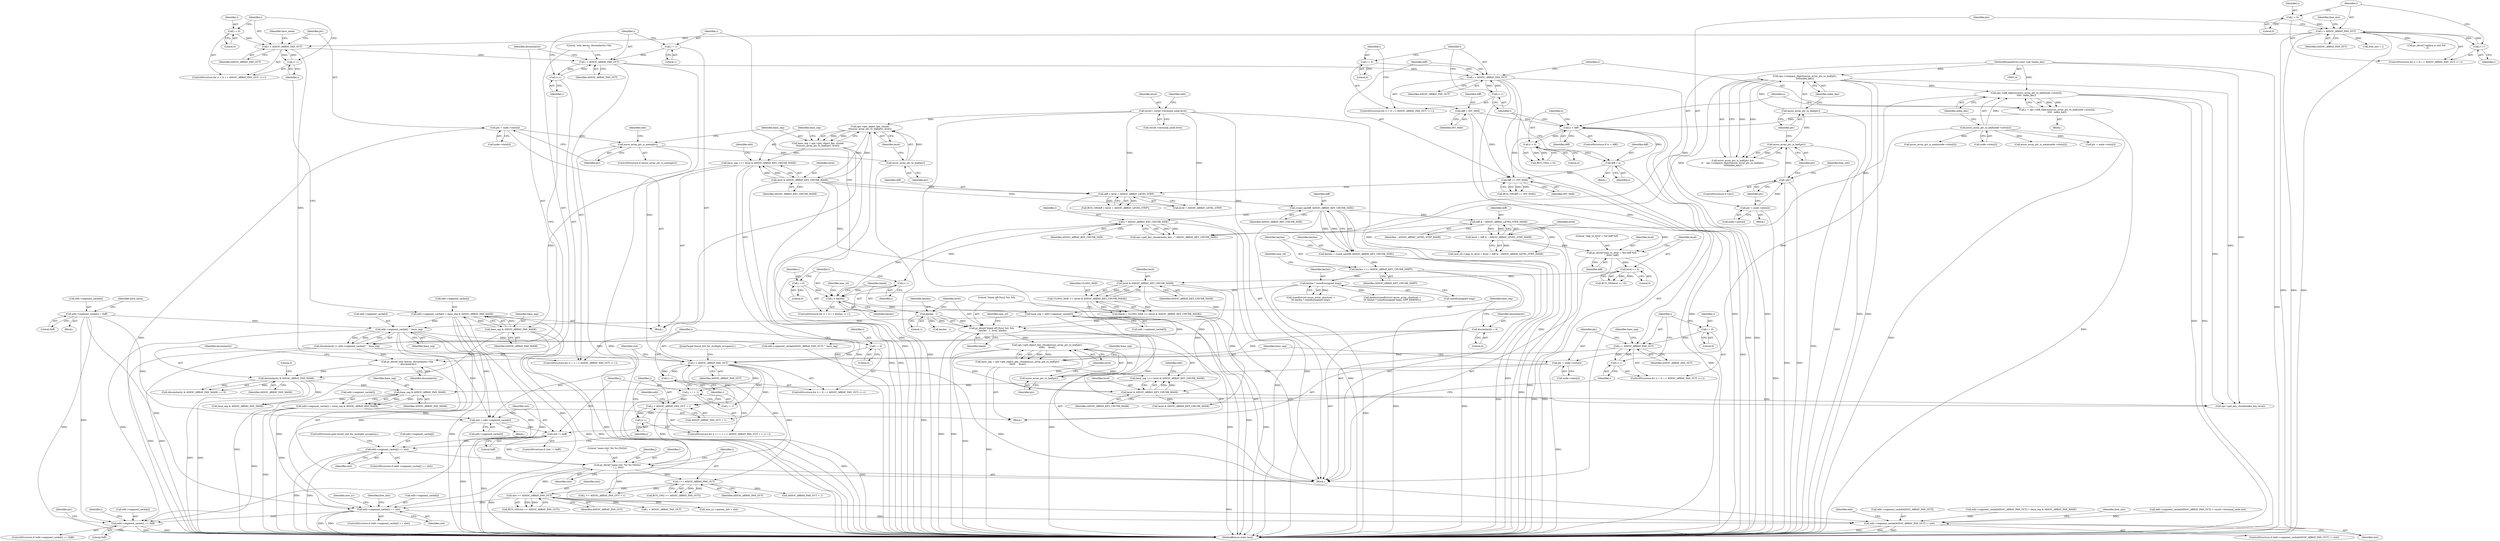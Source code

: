 digraph "0_linux_ea6789980fdaa610d7eb63602c746bf6ec70cd2b@pointer" {
"1000613" [label="(Call,edit->segment_cache[i] == slot)"];
"1000348" [label="(Call,edit->segment_cache[i] = base_seg & ASSOC_ARRAY_FAN_MASK)"];
"1000354" [label="(Call,base_seg & ASSOC_ARRAY_FAN_MASK)"];
"1000343" [label="(Call,base_seg >>= level & ASSOC_ARRAY_KEY_CHUNK_MASK)"];
"1000337" [label="(Call,base_seg = ops->get_object_key_chunk(\n\t\t\tassoc_array_ptr_to_leaf(ptr), level))"];
"1000339" [label="(Call,ops->get_object_key_chunk(\n\t\t\tassoc_array_ptr_to_leaf(ptr), level))"];
"1000340" [label="(Call,assoc_array_ptr_to_leaf(ptr))"];
"1000323" [label="(Call,assoc_array_ptr_is_meta(ptr))"];
"1000315" [label="(Call,ptr = node->slots[i])"];
"1000148" [label="(Call,level\t= result->terminal_node.level)"];
"1000345" [label="(Call,level & ASSOC_ARRAY_KEY_CHUNK_MASK)"];
"1001083" [label="(Call,edit->segment_cache[i] = base_seg & ASSOC_ARRAY_FAN_MASK)"];
"1001089" [label="(Call,base_seg & ASSOC_ARRAY_FAN_MASK)"];
"1001078" [label="(Call,base_seg >>= level & ASSOC_ARRAY_KEY_CHUNK_MASK)"];
"1001072" [label="(Call,base_seg = ops->get_object_key_chunk(assoc_array_ptr_to_leaf(ptr),\n\t\t\t\t\t\t     level))"];
"1001074" [label="(Call,ops->get_object_key_chunk(assoc_array_ptr_to_leaf(ptr),\n\t\t\t\t\t\t     level))"];
"1001075" [label="(Call,assoc_array_ptr_to_leaf(ptr))"];
"1001065" [label="(Call,ptr = node->slots[i])"];
"1000881" [label="(Call,assoc_array_ptr_to_leaf(node->slots[i]))"];
"1001039" [label="(Call,pr_devel(\"blank off [%zu] %d: %lx\n\", keylen - 1, level, blank))"];
"1001041" [label="(Call,keylen - 1)"];
"1001016" [label="(Call,i < keylen)"];
"1001019" [label="(Call,i++)"];
"1001029" [label="(Call,i * ASSOC_ARRAY_KEY_CHUNK_SIZE)"];
"1000912" [label="(Call,round_up(diff, ASSOC_ARRAY_KEY_CHUNK_SIZE))"];
"1000905" [label="(Call,diff < level + ASSOC_ARRAY_LEVEL_STEP)"];
"1000901" [label="(Call,diff == INT_MAX)"];
"1000889" [label="(Call,x < diff)"];
"1000878" [label="(Call,x = ops->diff_objects(assoc_array_ptr_to_leaf(node->slots[i]),\n\t\t\t\t\t  index_key))"];
"1000880" [label="(Call,ops->diff_objects(assoc_array_ptr_to_leaf(node->slots[i]),\n\t\t\t\t\t  index_key))"];
"1000202" [label="(Call,ops->compare_object(assoc_array_ptr_to_leaf(ptr),\n\t\t\t\t\tindex_key))"];
"1000203" [label="(Call,assoc_array_ptr_to_leaf(ptr))"];
"1000200" [label="(Call,assoc_array_ptr_is_leaf(ptr))"];
"1000191" [label="(Call,!ptr)"];
"1000183" [label="(Call,ptr = node->slots[i])"];
"1000119" [label="(MethodParameterIn,const void *index_key)"];
"1000864" [label="(Call,diff = INT_MAX)"];
"1000897" [label="(Call,diff = x)"];
"1000894" [label="(Call,x < 0)"];
"1001013" [label="(Call,i = 0)"];
"1000924" [label="(Call,keylen * sizeof(unsigned long))"];
"1000915" [label="(Call,keylen >>= ASSOC_ARRAY_KEY_CHUNK_SHIFT)"];
"1000910" [label="(Call,keylen = round_up(diff, ASSOC_ARRAY_KEY_CHUNK_SIZE))"];
"1001036" [label="(Call,level & ASSOC_ARRAY_KEY_CHUNK_MASK)"];
"1001009" [label="(Call,level <= 0)"];
"1001004" [label="(Call,pr_devel(\"skip_to_level = %d [diff %d]\n\", level, diff))"];
"1000999" [label="(Call,level = diff & ~ASSOC_ARRAY_LEVEL_STEP_MASK)"];
"1001001" [label="(Call,diff & ~ASSOC_ARRAY_LEVEL_STEP_MASK)"];
"1001032" [label="(Call,blank = ULONG_MAX << (level & ASSOC_ARRAY_KEY_CHUNK_MASK))"];
"1001034" [label="(Call,ULONG_MAX << (level & ASSOC_ARRAY_KEY_CHUNK_MASK))"];
"1001080" [label="(Call,level & ASSOC_ARRAY_KEY_CHUNK_MASK)"];
"1000396" [label="(Call,dissimilarity & ASSOC_ARRAY_FAN_MASK)"];
"1000391" [label="(Call,pr_devel(\"only leaves; dissimilarity=%lx\n\", dissimilarity))"];
"1000382" [label="(Call,dissimilarity |= edit->segment_cache[i] ^ base_seg)"];
"1000363" [label="(Call,dissimilarity = 0)"];
"1000384" [label="(Call,edit->segment_cache[i] ^ base_seg)"];
"1000326" [label="(Call,edit->segment_cache[i] = 0xff)"];
"1000366" [label="(Call,base_seg = edit->segment_cache[0])"];
"1000528" [label="(Call,slot >= ASSOC_ARRAY_FAN_OUT)"];
"1000512" [label="(Call,pr_devel(\"same slot: %x %x [%02x]\n\", i, j, slot))"];
"1000472" [label="(Call,i < ASSOC_ARRAY_FAN_OUT)"];
"1000475" [label="(Call,i++)"];
"1000469" [label="(Call,i = 0)"];
"1001059" [label="(Call,i < ASSOC_ARRAY_FAN_OUT)"];
"1001056" [label="(Call,i = 0)"];
"1001062" [label="(Call,i++)"];
"1000871" [label="(Call,i < ASSOC_ARRAY_FAN_OUT)"];
"1000874" [label="(Call,i++)"];
"1000868" [label="(Call,i = 0)"];
"1000377" [label="(Call,i < ASSOC_ARRAY_FAN_OUT)"];
"1000374" [label="(Call,i = 1)"];
"1000380" [label="(Call,i++)"];
"1000309" [label="(Call,i < ASSOC_ARRAY_FAN_OUT)"];
"1000312" [label="(Call,i++)"];
"1000306" [label="(Call,i = 0)"];
"1000177" [label="(Call,i < ASSOC_ARRAY_FAN_OUT)"];
"1000180" [label="(Call,i++)"];
"1000174" [label="(Call,i = 0)"];
"1000495" [label="(Call,j < ASSOC_ARRAY_FAN_OUT + 1)"];
"1000490" [label="(Call,j = i + 1)"];
"1000500" [label="(Call,j++)"];
"1000503" [label="(Call,edit->segment_cache[j] == slot)"];
"1000486" [label="(Call,slot != 0xff)"];
"1000478" [label="(Call,slot = edit->segment_cache[i])"];
"1000518" [label="(Call,i >= ASSOC_ARRAY_FAN_OUT)"];
"1000666" [label="(Call,edit->segment_cache[ASSOC_ARRAY_FAN_OUT] != slot)"];
"1000739" [label="(Call,edit->segment_cache[i] == 0xff)"];
"1000919" [label="(Identifier,new_s0)"];
"1000182" [label="(Block,)"];
"1000509" [label="(Identifier,slot)"];
"1000326" [label="(Call,edit->segment_cache[i] = 0xff)"];
"1000385" [label="(Call,edit->segment_cache[i])"];
"1001065" [label="(Call,ptr = node->slots[i])"];
"1001006" [label="(Identifier,level)"];
"1000486" [label="(Call,slot != 0xff)"];
"1000349" [label="(Call,edit->segment_cache[i])"];
"1000315" [label="(Call,ptr = node->slots[i])"];
"1000311" [label="(Identifier,ASSOC_ARRAY_FAN_OUT)"];
"1000314" [label="(Block,)"];
"1000866" [label="(Identifier,INT_MAX)"];
"1000522" [label="(Call,j >= ASSOC_ARRAY_FAN_OUT + 1)"];
"1001112" [label="(MethodReturn,static bool)"];
"1000530" [label="(Identifier,ASSOC_ARRAY_FAN_OUT)"];
"1000373" [label="(ControlStructure,for (i = 1; i < ASSOC_ARRAY_FAN_OUT; i++))"];
"1000381" [label="(Identifier,i)"];
"1000380" [label="(Call,i++)"];
"1000487" [label="(Identifier,slot)"];
"1001040" [label="(Literal,\"blank off [%zu] %d: %lx\n\")"];
"1001094" [label="(Call,ops->get_key_chunk(index_key, level))"];
"1000181" [label="(Identifier,i)"];
"1001072" [label="(Call,base_seg = ops->get_object_key_chunk(assoc_array_ptr_to_leaf(ptr),\n\t\t\t\t\t\t     level))"];
"1001073" [label="(Identifier,base_seg)"];
"1000468" [label="(ControlStructure,for (i = 0; i < ASSOC_ARRAY_FAN_OUT; i++))"];
"1001064" [label="(Block,)"];
"1000479" [label="(Identifier,slot)"];
"1000747" [label="(Call,ptr = node->slots[i])"];
"1000346" [label="(Identifier,level)"];
"1000920" [label="(Call,kzalloc(sizeof(struct assoc_array_shortcut) +\n\t\t\t keylen * sizeof(unsigned long), GFP_KERNEL))"];
"1000390" [label="(Identifier,base_seg)"];
"1001074" [label="(Call,ops->get_object_key_chunk(assoc_array_ptr_to_leaf(ptr),\n\t\t\t\t\t\t     level))"];
"1000511" [label="(JumpTarget,found_slot_for_multiple_occupancy:)"];
"1000178" [label="(Identifier,i)"];
"1000344" [label="(Identifier,base_seg)"];
"1000905" [label="(Call,diff < level + ASSOC_ARRAY_LEVEL_STEP)"];
"1000470" [label="(Identifier,i)"];
"1001078" [label="(Call,base_seg >>= level & ASSOC_ARRAY_KEY_CHUNK_MASK)"];
"1000904" [label="(Call,BUG_ON(diff < level + ASSOC_ARRAY_LEVEL_STEP))"];
"1000514" [label="(Identifier,i)"];
"1000867" [label="(ControlStructure,for (i = 0; i < ASSOC_ARRAY_FAN_OUT; i++))"];
"1000672" [label="(Identifier,slot)"];
"1001019" [label="(Call,i++)"];
"1000195" [label="(Identifier,free_slot)"];
"1001099" [label="(Call,level & ASSOC_ARRAY_KEY_CHUNK_MASK)"];
"1000179" [label="(Identifier,ASSOC_ARRAY_FAN_OUT)"];
"1000306" [label="(Call,i = 0)"];
"1000176" [label="(Literal,0)"];
"1001063" [label="(Identifier,i)"];
"1000313" [label="(Identifier,i)"];
"1001012" [label="(ControlStructure,for (i = 0; i < keylen; i++))"];
"1000893" [label="(Call,BUG_ON(x < 0))"];
"1001002" [label="(Identifier,diff)"];
"1001035" [label="(Identifier,ULONG_MAX)"];
"1000510" [label="(ControlStructure,goto found_slot_for_multiple_occupancy;)"];
"1001102" [label="(Call,edit->segment_cache[ASSOC_ARRAY_FAN_OUT] = base_seg & ASSOC_ARRAY_FAN_MASK)"];
"1000356" [label="(Identifier,ASSOC_ARRAY_FAN_MASK)"];
"1000873" [label="(Identifier,ASSOC_ARRAY_FAN_OUT)"];
"1000906" [label="(Identifier,diff)"];
"1000395" [label="(Call,(dissimilarity & ASSOC_ARRAY_FAN_MASK) == 0)"];
"1000887" [label="(Identifier,index_key)"];
"1000379" [label="(Identifier,ASSOC_ARRAY_FAN_OUT)"];
"1001057" [label="(Identifier,i)"];
"1000236" [label="(Identifier,free_slot)"];
"1000924" [label="(Call,keylen * sizeof(unsigned long))"];
"1001024" [label="(Identifier,new_s0)"];
"1001014" [label="(Identifier,i)"];
"1001013" [label="(Call,i = 0)"];
"1001037" [label="(Identifier,level)"];
"1000325" [label="(Block,)"];
"1000512" [label="(Call,pr_devel(\"same slot: %x %x [%02x]\n\", i, j, slot))"];
"1001091" [label="(Identifier,ASSOC_ARRAY_FAN_MASK)"];
"1000503" [label="(Call,edit->segment_cache[j] == slot)"];
"1000897" [label="(Call,diff = x)"];
"1000495" [label="(Call,j < ASSOC_ARRAY_FAN_OUT + 1)"];
"1000473" [label="(Identifier,i)"];
"1000334" [label="(Identifier,have_meta)"];
"1001081" [label="(Identifier,level)"];
"1000177" [label="(Call,i < ASSOC_ARRAY_FAN_OUT)"];
"1000367" [label="(Identifier,base_seg)"];
"1000738" [label="(ControlStructure,if (edit->segment_cache[i] == 0xff))"];
"1000911" [label="(Identifier,keylen)"];
"1000398" [label="(Identifier,ASSOC_ARRAY_FAN_MASK)"];
"1000513" [label="(Literal,\"same slot: %x %x [%02x]\n\")"];
"1001036" [label="(Call,level & ASSOC_ARRAY_KEY_CHUNK_MASK)"];
"1001020" [label="(Identifier,i)"];
"1000496" [label="(Identifier,j)"];
"1000205" [label="(Identifier,index_key)"];
"1000890" [label="(Identifier,x)"];
"1000527" [label="(Call,BUG_ON(slot >= ASSOC_ARRAY_FAN_OUT))"];
"1000323" [label="(Call,assoc_array_ptr_is_meta(ptr))"];
"1001060" [label="(Identifier,i)"];
"1000340" [label="(Call,assoc_array_ptr_to_leaf(ptr))"];
"1000520" [label="(Identifier,ASSOC_ARRAY_FAN_OUT)"];
"1000740" [label="(Call,edit->segment_cache[i])"];
"1000546" [label="(Call,assoc_array_ptr_is_meta(node->slots[i]))"];
"1000119" [label="(MethodParameterIn,const void *index_key)"];
"1001090" [label="(Identifier,base_seg)"];
"1000309" [label="(Call,i < ASSOC_ARRAY_FAN_OUT)"];
"1001011" [label="(Literal,0)"];
"1000308" [label="(Literal,0)"];
"1001008" [label="(Call,BUG_ON(level <= 0))"];
"1000492" [label="(Call,i + 1)"];
"1000876" [label="(Block,)"];
"1001049" [label="(Identifier,new_s0)"];
"1000200" [label="(Call,assoc_array_ptr_is_leaf(ptr))"];
"1000488" [label="(Literal,0xff)"];
"1000477" [label="(Block,)"];
"1000375" [label="(Identifier,i)"];
"1000341" [label="(Identifier,ptr)"];
"1000917" [label="(Identifier,ASSOC_ARRAY_KEY_CHUNK_SHIFT)"];
"1001076" [label="(Identifier,ptr)"];
"1000489" [label="(ControlStructure,for (j = i + 1; j < ASSOC_ARRAY_FAN_OUT + 1; j++))"];
"1000872" [label="(Identifier,i)"];
"1001051" [label="(Call,keylen - 1)"];
"1000925" [label="(Identifier,keylen)"];
"1001066" [label="(Identifier,ptr)"];
"1000149" [label="(Identifier,level)"];
"1000869" [label="(Identifier,i)"];
"1000619" [label="(Identifier,slot)"];
"1001079" [label="(Identifier,base_seg)"];
"1001018" [label="(Identifier,keylen)"];
"1000383" [label="(Identifier,dissimilarity)"];
"1000365" [label="(Literal,0)"];
"1000642" [label="(Identifier,free_slot)"];
"1000614" [label="(Call,edit->segment_cache[i])"];
"1000343" [label="(Call,base_seg >>= level & ASSOC_ARRAY_KEY_CHUNK_MASK)"];
"1000192" [label="(Identifier,ptr)"];
"1001089" [label="(Call,base_seg & ASSOC_ARRAY_FAN_MASK)"];
"1000910" [label="(Call,keylen = round_up(diff, ASSOC_ARRAY_KEY_CHUNK_SIZE))"];
"1000748" [label="(Identifier,ptr)"];
"1000889" [label="(Call,x < diff)"];
"1000378" [label="(Identifier,i)"];
"1000310" [label="(Identifier,i)"];
"1000624" [label="(Identifier,new_n1)"];
"1000351" [label="(Identifier,edit)"];
"1000926" [label="(Call,sizeof(unsigned long))"];
"1000914" [label="(Identifier,ASSOC_ARRAY_KEY_CHUNK_SIZE)"];
"1000677" [label="(Identifier,free_slot)"];
"1000348" [label="(Call,edit->segment_cache[i] = base_seg & ASSOC_ARRAY_FAN_MASK)"];
"1000497" [label="(Call,ASSOC_ARRAY_FAN_OUT + 1)"];
"1000894" [label="(Call,x < 0)"];
"1001108" [label="(Call,base_seg & ASSOC_ARRAY_FAN_MASK)"];
"1000901" [label="(Call,diff == INT_MAX)"];
"1000870" [label="(Literal,0)"];
"1001080" [label="(Call,level & ASSOC_ARRAY_KEY_CHUNK_MASK)"];
"1000874" [label="(Call,i++)"];
"1000175" [label="(Identifier,i)"];
"1000891" [label="(Identifier,diff)"];
"1000490" [label="(Call,j = i + 1)"];
"1001062" [label="(Call,i++)"];
"1000345" [label="(Call,level & ASSOC_ARRAY_KEY_CHUNK_MASK)"];
"1000475" [label="(Call,i++)"];
"1000491" [label="(Identifier,j)"];
"1001033" [label="(Identifier,blank)"];
"1001007" [label="(Identifier,diff)"];
"1001003" [label="(Identifier,~ASSOC_ARRAY_LEVEL_STEP_MASK)"];
"1000366" [label="(Call,base_seg = edit->segment_cache[0])"];
"1000540" [label="(Call,i < ASSOC_ARRAY_FAN_OUT)"];
"1000666" [label="(Call,edit->segment_cache[ASSOC_ARRAY_FAN_OUT] != slot)"];
"1000531" [label="(Call,new_n1->parent_slot = slot)"];
"1000517" [label="(Call,BUG_ON(i >= ASSOC_ARRAY_FAN_OUT))"];
"1000155" [label="(Call,edit->segment_cache[ASSOC_ARRAY_FAN_OUT] = result->terminal_node.slot)"];
"1000204" [label="(Identifier,ptr)"];
"1001009" [label="(Call,level <= 0)"];
"1001004" [label="(Call,pr_devel(\"skip_to_level = %d [diff %d]\n\", level, diff))"];
"1000880" [label="(Call,ops->diff_objects(assoc_array_ptr_to_leaf(node->slots[i]),\n\t\t\t\t\t  index_key))"];
"1000529" [label="(Identifier,slot)"];
"1000485" [label="(ControlStructure,if (slot != 0xff))"];
"1001067" [label="(Call,node->slots[i])"];
"1000305" [label="(ControlStructure,for (i = 0; i < ASSOC_ARRAY_FAN_OUT; i++))"];
"1000190" [label="(ControlStructure,if (!ptr))"];
"1000995" [label="(Call,new_s0->skip_to_level = level = diff & ~ASSOC_ARRAY_LEVEL_STEP_MASK)"];
"1001083" [label="(Call,edit->segment_cache[i] = base_seg & ASSOC_ARRAY_FAN_MASK)"];
"1000915" [label="(Call,keylen >>= ASSOC_ARRAY_KEY_CHUNK_SHIFT)"];
"1000337" [label="(Call,base_seg = ops->get_object_key_chunk(\n\t\t\tassoc_array_ptr_to_leaf(ptr), level))"];
"1000875" [label="(Identifier,i)"];
"1000902" [label="(Identifier,diff)"];
"1000148" [label="(Call,level\t= result->terminal_node.level)"];
"1000474" [label="(Identifier,ASSOC_ARRAY_FAN_OUT)"];
"1001045" [label="(Identifier,blank)"];
"1000354" [label="(Call,base_seg & ASSOC_ARRAY_FAN_MASK)"];
"1001075" [label="(Call,assoc_array_ptr_to_leaf(ptr))"];
"1001058" [label="(Literal,0)"];
"1000393" [label="(Identifier,dissimilarity)"];
"1000376" [label="(Literal,1)"];
"1000183" [label="(Call,ptr = node->slots[i])"];
"1000888" [label="(ControlStructure,if (x < diff))"];
"1000613" [label="(Call,edit->segment_cache[i] == slot)"];
"1001015" [label="(Literal,0)"];
"1000999" [label="(Call,level = diff & ~ASSOC_ARRAY_LEVEL_STEP_MASK)"];
"1000476" [label="(Identifier,i)"];
"1000864" [label="(Call,diff = INT_MAX)"];
"1001056" [label="(Call,i = 0)"];
"1000347" [label="(Identifier,ASSOC_ARRAY_KEY_CHUNK_MASK)"];
"1000329" [label="(Identifier,edit)"];
"1001077" [label="(Identifier,level)"];
"1000338" [label="(Identifier,base_seg)"];
"1001041" [label="(Call,keylen - 1)"];
"1000896" [label="(Literal,0)"];
"1000665" [label="(ControlStructure,if (edit->segment_cache[ASSOC_ARRAY_FAN_OUT] != slot))"];
"1000358" [label="(Identifier,have_meta)"];
"1000368" [label="(Call,edit->segment_cache[0])"];
"1000704" [label="(Identifier,edit)"];
"1000516" [label="(Identifier,slot)"];
"1000174" [label="(Call,i = 0)"];
"1001086" [label="(Identifier,edit)"];
"1000524" [label="(Call,ASSOC_ARRAY_FAN_OUT + 1)"];
"1000745" [label="(Literal,0xff)"];
"1000317" [label="(Call,node->slots[i])"];
"1000150" [label="(Call,result->terminal_node.level)"];
"1001027" [label="(Call,ops->get_key_chunk(index_key, i * ASSOC_ARRAY_KEY_CHUNK_SIZE))"];
"1000158" [label="(Identifier,edit)"];
"1000480" [label="(Call,edit->segment_cache[i])"];
"1001042" [label="(Identifier,keylen)"];
"1000403" [label="(Call,edit->segment_cache[ASSOC_ARRAY_FAN_OUT] ^ base_seg)"];
"1000865" [label="(Identifier,diff)"];
"1000121" [label="(Block,)"];
"1000384" [label="(Call,edit->segment_cache[i] ^ base_seg)"];
"1000342" [label="(Identifier,level)"];
"1000912" [label="(Call,round_up(diff, ASSOC_ARRAY_KEY_CHUNK_SIZE))"];
"1000324" [label="(Identifier,ptr)"];
"1000612" [label="(ControlStructure,if (edit->segment_cache[i] == slot))"];
"1000916" [label="(Identifier,keylen)"];
"1001038" [label="(Identifier,ASSOC_ARRAY_KEY_CHUNK_MASK)"];
"1000392" [label="(Literal,\"only leaves; dissimilarity=%lx\n\")"];
"1000364" [label="(Identifier,dissimilarity)"];
"1000327" [label="(Call,edit->segment_cache[i])"];
"1000515" [label="(Identifier,j)"];
"1000519" [label="(Identifier,i)"];
"1001061" [label="(Identifier,ASSOC_ARRAY_FAN_OUT)"];
"1000667" [label="(Call,edit->segment_cache[ASSOC_ARRAY_FAN_OUT])"];
"1001084" [label="(Call,edit->segment_cache[i])"];
"1000881" [label="(Call,assoc_array_ptr_to_leaf(node->slots[i]))"];
"1000913" [label="(Identifier,diff)"];
"1000382" [label="(Call,dissimilarity |= edit->segment_cache[i] ^ base_seg)"];
"1000355" [label="(Identifier,base_seg)"];
"1000307" [label="(Identifier,i)"];
"1000374" [label="(Call,i = 1)"];
"1000316" [label="(Identifier,ptr)"];
"1001017" [label="(Identifier,i)"];
"1000903" [label="(Identifier,INT_MAX)"];
"1001059" [label="(Call,i < ASSOC_ARRAY_FAN_OUT)"];
"1000739" [label="(Call,edit->segment_cache[i] == 0xff)"];
"1000500" [label="(Call,j++)"];
"1000191" [label="(Call,!ptr)"];
"1001034" [label="(Call,ULONG_MAX << (level & ASSOC_ARRAY_KEY_CHUNK_MASK))"];
"1000900" [label="(Call,BUG_ON(diff == INT_MAX))"];
"1000194" [label="(Call,free_slot = i)"];
"1000478" [label="(Call,slot = edit->segment_cache[i])"];
"1000332" [label="(Literal,0xff)"];
"1000868" [label="(Call,i = 0)"];
"1000180" [label="(Call,i++)"];
"1001032" [label="(Call,blank = ULONG_MAX << (level & ASSOC_ARRAY_KEY_CHUNK_MASK))"];
"1000518" [label="(Call,i >= ASSOC_ARRAY_FAN_OUT)"];
"1000502" [label="(ControlStructure,if (edit->segment_cache[j] == slot))"];
"1001093" [label="(Identifier,base_seg)"];
"1000871" [label="(Call,i < ASSOC_ARRAY_FAN_OUT)"];
"1000471" [label="(Literal,0)"];
"1000184" [label="(Identifier,ptr)"];
"1000898" [label="(Identifier,diff)"];
"1000504" [label="(Call,edit->segment_cache[j])"];
"1001029" [label="(Call,i * ASSOC_ARRAY_KEY_CHUNK_SIZE)"];
"1001005" [label="(Literal,\"skip_to_level = %d [diff %d]\n\")"];
"1001001" [label="(Call,diff & ~ASSOC_ARRAY_LEVEL_STEP_MASK)"];
"1000203" [label="(Call,assoc_array_ptr_to_leaf(ptr))"];
"1000879" [label="(Identifier,x)"];
"1000391" [label="(Call,pr_devel(\"only leaves; dissimilarity=%lx\n\", dissimilarity))"];
"1000312" [label="(Call,i++)"];
"1000501" [label="(Identifier,j)"];
"1000892" [label="(Block,)"];
"1000396" [label="(Call,dissimilarity & ASSOC_ARRAY_FAN_MASK)"];
"1000907" [label="(Call,level + ASSOC_ARRAY_LEVEL_STEP)"];
"1000472" [label="(Call,i < ASSOC_ARRAY_FAN_OUT)"];
"1000878" [label="(Call,x = ops->diff_objects(assoc_array_ptr_to_leaf(node->slots[i]),\n\t\t\t\t\t  index_key))"];
"1001039" [label="(Call,pr_devel(\"blank off [%zu] %d: %lx\n\", keylen - 1, level, blank))"];
"1000895" [label="(Identifier,x)"];
"1000207" [label="(Call,pr_devel(\"replace in slot %d\n\", i))"];
"1000506" [label="(Identifier,edit)"];
"1000377" [label="(Call,i < ASSOC_ARRAY_FAN_OUT)"];
"1001055" [label="(ControlStructure,for (i = 0; i < ASSOC_ARRAY_FAN_OUT; i++))"];
"1000322" [label="(ControlStructure,if (assoc_array_ptr_is_meta(ptr)))"];
"1000882" [label="(Call,node->slots[i])"];
"1000397" [label="(Identifier,dissimilarity)"];
"1001043" [label="(Literal,1)"];
"1000202" [label="(Call,ops->compare_object(assoc_array_ptr_to_leaf(ptr),\n\t\t\t\t\tindex_key))"];
"1001016" [label="(Call,i < keylen)"];
"1001000" [label="(Identifier,level)"];
"1000921" [label="(Call,sizeof(struct assoc_array_shortcut) +\n\t\t\t keylen * sizeof(unsigned long))"];
"1001082" [label="(Identifier,ASSOC_ARRAY_KEY_CHUNK_MASK)"];
"1000528" [label="(Call,slot >= ASSOC_ARRAY_FAN_OUT)"];
"1000201" [label="(Identifier,ptr)"];
"1000399" [label="(Literal,0)"];
"1001031" [label="(Identifier,ASSOC_ARRAY_KEY_CHUNK_SIZE)"];
"1001030" [label="(Identifier,i)"];
"1001010" [label="(Identifier,level)"];
"1000469" [label="(Call,i = 0)"];
"1000173" [label="(ControlStructure,for (i = 0; i < ASSOC_ARRAY_FAN_OUT; i++))"];
"1000736" [label="(Identifier,i)"];
"1000339" [label="(Call,ops->get_object_key_chunk(\n\t\t\tassoc_array_ptr_to_leaf(ptr), level))"];
"1001044" [label="(Identifier,level)"];
"1000185" [label="(Call,node->slots[i])"];
"1000199" [label="(Call,assoc_array_ptr_is_leaf(ptr) &&\n\t\t    ops->compare_object(assoc_array_ptr_to_leaf(ptr),\n\t\t\t\t\tindex_key))"];
"1000363" [label="(Call,dissimilarity = 0)"];
"1000899" [label="(Identifier,x)"];
"1000605" [label="(Call,assoc_array_ptr_is_meta(node->slots[i]))"];
"1000613" -> "1000612"  [label="AST: "];
"1000613" -> "1000619"  [label="CFG: "];
"1000614" -> "1000613"  [label="AST: "];
"1000619" -> "1000613"  [label="AST: "];
"1000624" -> "1000613"  [label="CFG: "];
"1000642" -> "1000613"  [label="CFG: "];
"1000613" -> "1001112"  [label="DDG: "];
"1000613" -> "1001112"  [label="DDG: "];
"1000348" -> "1000613"  [label="DDG: "];
"1001083" -> "1000613"  [label="DDG: "];
"1000326" -> "1000613"  [label="DDG: "];
"1000384" -> "1000613"  [label="DDG: "];
"1000528" -> "1000613"  [label="DDG: "];
"1000613" -> "1000666"  [label="DDG: "];
"1000613" -> "1000739"  [label="DDG: "];
"1000348" -> "1000314"  [label="AST: "];
"1000348" -> "1000354"  [label="CFG: "];
"1000349" -> "1000348"  [label="AST: "];
"1000354" -> "1000348"  [label="AST: "];
"1000313" -> "1000348"  [label="CFG: "];
"1000348" -> "1001112"  [label="DDG: "];
"1000348" -> "1001112"  [label="DDG: "];
"1000354" -> "1000348"  [label="DDG: "];
"1000354" -> "1000348"  [label="DDG: "];
"1000348" -> "1000384"  [label="DDG: "];
"1000348" -> "1000478"  [label="DDG: "];
"1000348" -> "1000739"  [label="DDG: "];
"1000354" -> "1000356"  [label="CFG: "];
"1000355" -> "1000354"  [label="AST: "];
"1000356" -> "1000354"  [label="AST: "];
"1000354" -> "1001112"  [label="DDG: "];
"1000354" -> "1001112"  [label="DDG: "];
"1000343" -> "1000354"  [label="DDG: "];
"1000354" -> "1000396"  [label="DDG: "];
"1000343" -> "1000314"  [label="AST: "];
"1000343" -> "1000345"  [label="CFG: "];
"1000344" -> "1000343"  [label="AST: "];
"1000345" -> "1000343"  [label="AST: "];
"1000351" -> "1000343"  [label="CFG: "];
"1000343" -> "1001112"  [label="DDG: "];
"1000343" -> "1001112"  [label="DDG: "];
"1000337" -> "1000343"  [label="DDG: "];
"1000345" -> "1000343"  [label="DDG: "];
"1000345" -> "1000343"  [label="DDG: "];
"1000337" -> "1000314"  [label="AST: "];
"1000337" -> "1000339"  [label="CFG: "];
"1000338" -> "1000337"  [label="AST: "];
"1000339" -> "1000337"  [label="AST: "];
"1000344" -> "1000337"  [label="CFG: "];
"1000337" -> "1001112"  [label="DDG: "];
"1000339" -> "1000337"  [label="DDG: "];
"1000339" -> "1000337"  [label="DDG: "];
"1000339" -> "1000342"  [label="CFG: "];
"1000340" -> "1000339"  [label="AST: "];
"1000342" -> "1000339"  [label="AST: "];
"1000339" -> "1001112"  [label="DDG: "];
"1000340" -> "1000339"  [label="DDG: "];
"1000148" -> "1000339"  [label="DDG: "];
"1000345" -> "1000339"  [label="DDG: "];
"1000339" -> "1000345"  [label="DDG: "];
"1000340" -> "1000341"  [label="CFG: "];
"1000341" -> "1000340"  [label="AST: "];
"1000342" -> "1000340"  [label="CFG: "];
"1000340" -> "1001112"  [label="DDG: "];
"1000323" -> "1000340"  [label="DDG: "];
"1000323" -> "1000322"  [label="AST: "];
"1000323" -> "1000324"  [label="CFG: "];
"1000324" -> "1000323"  [label="AST: "];
"1000329" -> "1000323"  [label="CFG: "];
"1000338" -> "1000323"  [label="CFG: "];
"1000323" -> "1001112"  [label="DDG: "];
"1000323" -> "1001112"  [label="DDG: "];
"1000315" -> "1000323"  [label="DDG: "];
"1000315" -> "1000314"  [label="AST: "];
"1000315" -> "1000317"  [label="CFG: "];
"1000316" -> "1000315"  [label="AST: "];
"1000317" -> "1000315"  [label="AST: "];
"1000324" -> "1000315"  [label="CFG: "];
"1000315" -> "1001112"  [label="DDG: "];
"1000148" -> "1000121"  [label="AST: "];
"1000148" -> "1000150"  [label="CFG: "];
"1000149" -> "1000148"  [label="AST: "];
"1000150" -> "1000148"  [label="AST: "];
"1000158" -> "1000148"  [label="CFG: "];
"1000148" -> "1001112"  [label="DDG: "];
"1000148" -> "1001112"  [label="DDG: "];
"1000148" -> "1000905"  [label="DDG: "];
"1000148" -> "1000907"  [label="DDG: "];
"1000345" -> "1000347"  [label="CFG: "];
"1000346" -> "1000345"  [label="AST: "];
"1000347" -> "1000345"  [label="AST: "];
"1000345" -> "1001112"  [label="DDG: "];
"1000345" -> "1001112"  [label="DDG: "];
"1000345" -> "1000905"  [label="DDG: "];
"1000345" -> "1000907"  [label="DDG: "];
"1000345" -> "1001036"  [label="DDG: "];
"1001083" -> "1001064"  [label="AST: "];
"1001083" -> "1001089"  [label="CFG: "];
"1001084" -> "1001083"  [label="AST: "];
"1001089" -> "1001083"  [label="AST: "];
"1001063" -> "1001083"  [label="CFG: "];
"1001083" -> "1001112"  [label="DDG: "];
"1001083" -> "1000478"  [label="DDG: "];
"1001083" -> "1000739"  [label="DDG: "];
"1001089" -> "1001083"  [label="DDG: "];
"1001089" -> "1001083"  [label="DDG: "];
"1001089" -> "1001091"  [label="CFG: "];
"1001090" -> "1001089"  [label="AST: "];
"1001091" -> "1001089"  [label="AST: "];
"1001078" -> "1001089"  [label="DDG: "];
"1000396" -> "1001089"  [label="DDG: "];
"1001089" -> "1001108"  [label="DDG: "];
"1001078" -> "1001064"  [label="AST: "];
"1001078" -> "1001080"  [label="CFG: "];
"1001079" -> "1001078"  [label="AST: "];
"1001080" -> "1001078"  [label="AST: "];
"1001086" -> "1001078"  [label="CFG: "];
"1001072" -> "1001078"  [label="DDG: "];
"1001080" -> "1001078"  [label="DDG: "];
"1001080" -> "1001078"  [label="DDG: "];
"1001072" -> "1001064"  [label="AST: "];
"1001072" -> "1001074"  [label="CFG: "];
"1001073" -> "1001072"  [label="AST: "];
"1001074" -> "1001072"  [label="AST: "];
"1001079" -> "1001072"  [label="CFG: "];
"1001072" -> "1001112"  [label="DDG: "];
"1001074" -> "1001072"  [label="DDG: "];
"1001074" -> "1001072"  [label="DDG: "];
"1001074" -> "1001077"  [label="CFG: "];
"1001075" -> "1001074"  [label="AST: "];
"1001077" -> "1001074"  [label="AST: "];
"1001074" -> "1001112"  [label="DDG: "];
"1001075" -> "1001074"  [label="DDG: "];
"1001039" -> "1001074"  [label="DDG: "];
"1001080" -> "1001074"  [label="DDG: "];
"1001074" -> "1001080"  [label="DDG: "];
"1001075" -> "1001076"  [label="CFG: "];
"1001076" -> "1001075"  [label="AST: "];
"1001077" -> "1001075"  [label="CFG: "];
"1001065" -> "1001075"  [label="DDG: "];
"1001065" -> "1001064"  [label="AST: "];
"1001065" -> "1001067"  [label="CFG: "];
"1001066" -> "1001065"  [label="AST: "];
"1001067" -> "1001065"  [label="AST: "];
"1001073" -> "1001065"  [label="CFG: "];
"1001065" -> "1001112"  [label="DDG: "];
"1000881" -> "1001065"  [label="DDG: "];
"1000881" -> "1000880"  [label="AST: "];
"1000881" -> "1000882"  [label="CFG: "];
"1000882" -> "1000881"  [label="AST: "];
"1000887" -> "1000881"  [label="CFG: "];
"1000881" -> "1001112"  [label="DDG: "];
"1000881" -> "1000546"  [label="DDG: "];
"1000881" -> "1000605"  [label="DDG: "];
"1000881" -> "1000747"  [label="DDG: "];
"1000881" -> "1000880"  [label="DDG: "];
"1001039" -> "1000121"  [label="AST: "];
"1001039" -> "1001045"  [label="CFG: "];
"1001040" -> "1001039"  [label="AST: "];
"1001041" -> "1001039"  [label="AST: "];
"1001044" -> "1001039"  [label="AST: "];
"1001045" -> "1001039"  [label="AST: "];
"1001049" -> "1001039"  [label="CFG: "];
"1001039" -> "1001112"  [label="DDG: "];
"1001039" -> "1001112"  [label="DDG: "];
"1001041" -> "1001039"  [label="DDG: "];
"1001041" -> "1001039"  [label="DDG: "];
"1001036" -> "1001039"  [label="DDG: "];
"1001032" -> "1001039"  [label="DDG: "];
"1001039" -> "1001094"  [label="DDG: "];
"1001041" -> "1001043"  [label="CFG: "];
"1001042" -> "1001041"  [label="AST: "];
"1001043" -> "1001041"  [label="AST: "];
"1001044" -> "1001041"  [label="CFG: "];
"1001016" -> "1001041"  [label="DDG: "];
"1001041" -> "1001051"  [label="DDG: "];
"1001016" -> "1001012"  [label="AST: "];
"1001016" -> "1001018"  [label="CFG: "];
"1001017" -> "1001016"  [label="AST: "];
"1001018" -> "1001016"  [label="AST: "];
"1001024" -> "1001016"  [label="CFG: "];
"1001033" -> "1001016"  [label="CFG: "];
"1001016" -> "1001112"  [label="DDG: "];
"1001019" -> "1001016"  [label="DDG: "];
"1001013" -> "1001016"  [label="DDG: "];
"1000924" -> "1001016"  [label="DDG: "];
"1001016" -> "1001029"  [label="DDG: "];
"1001019" -> "1001012"  [label="AST: "];
"1001019" -> "1001020"  [label="CFG: "];
"1001020" -> "1001019"  [label="AST: "];
"1001017" -> "1001019"  [label="CFG: "];
"1001029" -> "1001019"  [label="DDG: "];
"1001029" -> "1001027"  [label="AST: "];
"1001029" -> "1001031"  [label="CFG: "];
"1001030" -> "1001029"  [label="AST: "];
"1001031" -> "1001029"  [label="AST: "];
"1001027" -> "1001029"  [label="CFG: "];
"1001029" -> "1001112"  [label="DDG: "];
"1001029" -> "1001027"  [label="DDG: "];
"1001029" -> "1001027"  [label="DDG: "];
"1000912" -> "1001029"  [label="DDG: "];
"1000912" -> "1000910"  [label="AST: "];
"1000912" -> "1000914"  [label="CFG: "];
"1000913" -> "1000912"  [label="AST: "];
"1000914" -> "1000912"  [label="AST: "];
"1000910" -> "1000912"  [label="CFG: "];
"1000912" -> "1001112"  [label="DDG: "];
"1000912" -> "1001112"  [label="DDG: "];
"1000912" -> "1000910"  [label="DDG: "];
"1000912" -> "1000910"  [label="DDG: "];
"1000905" -> "1000912"  [label="DDG: "];
"1000912" -> "1001001"  [label="DDG: "];
"1000905" -> "1000904"  [label="AST: "];
"1000905" -> "1000907"  [label="CFG: "];
"1000906" -> "1000905"  [label="AST: "];
"1000907" -> "1000905"  [label="AST: "];
"1000904" -> "1000905"  [label="CFG: "];
"1000905" -> "1001112"  [label="DDG: "];
"1000905" -> "1000904"  [label="DDG: "];
"1000905" -> "1000904"  [label="DDG: "];
"1000901" -> "1000905"  [label="DDG: "];
"1000901" -> "1000900"  [label="AST: "];
"1000901" -> "1000903"  [label="CFG: "];
"1000902" -> "1000901"  [label="AST: "];
"1000903" -> "1000901"  [label="AST: "];
"1000900" -> "1000901"  [label="CFG: "];
"1000901" -> "1001112"  [label="DDG: "];
"1000901" -> "1000900"  [label="DDG: "];
"1000901" -> "1000900"  [label="DDG: "];
"1000889" -> "1000901"  [label="DDG: "];
"1000864" -> "1000901"  [label="DDG: "];
"1000897" -> "1000901"  [label="DDG: "];
"1000889" -> "1000888"  [label="AST: "];
"1000889" -> "1000891"  [label="CFG: "];
"1000890" -> "1000889"  [label="AST: "];
"1000891" -> "1000889"  [label="AST: "];
"1000895" -> "1000889"  [label="CFG: "];
"1000875" -> "1000889"  [label="CFG: "];
"1000889" -> "1001112"  [label="DDG: "];
"1000889" -> "1001112"  [label="DDG: "];
"1000878" -> "1000889"  [label="DDG: "];
"1000864" -> "1000889"  [label="DDG: "];
"1000897" -> "1000889"  [label="DDG: "];
"1000889" -> "1000894"  [label="DDG: "];
"1000878" -> "1000876"  [label="AST: "];
"1000878" -> "1000880"  [label="CFG: "];
"1000879" -> "1000878"  [label="AST: "];
"1000880" -> "1000878"  [label="AST: "];
"1000890" -> "1000878"  [label="CFG: "];
"1000878" -> "1001112"  [label="DDG: "];
"1000880" -> "1000878"  [label="DDG: "];
"1000880" -> "1000878"  [label="DDG: "];
"1000880" -> "1000887"  [label="CFG: "];
"1000887" -> "1000880"  [label="AST: "];
"1000880" -> "1001112"  [label="DDG: "];
"1000880" -> "1001112"  [label="DDG: "];
"1000202" -> "1000880"  [label="DDG: "];
"1000119" -> "1000880"  [label="DDG: "];
"1000880" -> "1001027"  [label="DDG: "];
"1000880" -> "1001094"  [label="DDG: "];
"1000202" -> "1000199"  [label="AST: "];
"1000202" -> "1000205"  [label="CFG: "];
"1000203" -> "1000202"  [label="AST: "];
"1000205" -> "1000202"  [label="AST: "];
"1000199" -> "1000202"  [label="CFG: "];
"1000202" -> "1001112"  [label="DDG: "];
"1000202" -> "1001112"  [label="DDG: "];
"1000202" -> "1000199"  [label="DDG: "];
"1000202" -> "1000199"  [label="DDG: "];
"1000203" -> "1000202"  [label="DDG: "];
"1000119" -> "1000202"  [label="DDG: "];
"1000202" -> "1001027"  [label="DDG: "];
"1000202" -> "1001094"  [label="DDG: "];
"1000203" -> "1000204"  [label="CFG: "];
"1000204" -> "1000203"  [label="AST: "];
"1000205" -> "1000203"  [label="CFG: "];
"1000203" -> "1001112"  [label="DDG: "];
"1000200" -> "1000203"  [label="DDG: "];
"1000200" -> "1000199"  [label="AST: "];
"1000200" -> "1000201"  [label="CFG: "];
"1000201" -> "1000200"  [label="AST: "];
"1000204" -> "1000200"  [label="CFG: "];
"1000199" -> "1000200"  [label="CFG: "];
"1000200" -> "1001112"  [label="DDG: "];
"1000200" -> "1000199"  [label="DDG: "];
"1000191" -> "1000200"  [label="DDG: "];
"1000191" -> "1000190"  [label="AST: "];
"1000191" -> "1000192"  [label="CFG: "];
"1000192" -> "1000191"  [label="AST: "];
"1000195" -> "1000191"  [label="CFG: "];
"1000201" -> "1000191"  [label="CFG: "];
"1000191" -> "1001112"  [label="DDG: "];
"1000191" -> "1001112"  [label="DDG: "];
"1000183" -> "1000191"  [label="DDG: "];
"1000183" -> "1000182"  [label="AST: "];
"1000183" -> "1000185"  [label="CFG: "];
"1000184" -> "1000183"  [label="AST: "];
"1000185" -> "1000183"  [label="AST: "];
"1000192" -> "1000183"  [label="CFG: "];
"1000183" -> "1001112"  [label="DDG: "];
"1000119" -> "1000116"  [label="AST: "];
"1000119" -> "1001112"  [label="DDG: "];
"1000119" -> "1001027"  [label="DDG: "];
"1000119" -> "1001094"  [label="DDG: "];
"1000864" -> "1000121"  [label="AST: "];
"1000864" -> "1000866"  [label="CFG: "];
"1000865" -> "1000864"  [label="AST: "];
"1000866" -> "1000864"  [label="AST: "];
"1000869" -> "1000864"  [label="CFG: "];
"1000897" -> "1000892"  [label="AST: "];
"1000897" -> "1000899"  [label="CFG: "];
"1000898" -> "1000897"  [label="AST: "];
"1000899" -> "1000897"  [label="AST: "];
"1000875" -> "1000897"  [label="CFG: "];
"1000897" -> "1001112"  [label="DDG: "];
"1000894" -> "1000897"  [label="DDG: "];
"1000894" -> "1000893"  [label="AST: "];
"1000894" -> "1000896"  [label="CFG: "];
"1000895" -> "1000894"  [label="AST: "];
"1000896" -> "1000894"  [label="AST: "];
"1000893" -> "1000894"  [label="CFG: "];
"1000894" -> "1000893"  [label="DDG: "];
"1000894" -> "1000893"  [label="DDG: "];
"1001013" -> "1001012"  [label="AST: "];
"1001013" -> "1001015"  [label="CFG: "];
"1001014" -> "1001013"  [label="AST: "];
"1001015" -> "1001013"  [label="AST: "];
"1001017" -> "1001013"  [label="CFG: "];
"1000924" -> "1000921"  [label="AST: "];
"1000924" -> "1000926"  [label="CFG: "];
"1000925" -> "1000924"  [label="AST: "];
"1000926" -> "1000924"  [label="AST: "];
"1000921" -> "1000924"  [label="CFG: "];
"1000924" -> "1001112"  [label="DDG: "];
"1000924" -> "1000920"  [label="DDG: "];
"1000924" -> "1000921"  [label="DDG: "];
"1000915" -> "1000924"  [label="DDG: "];
"1000915" -> "1000121"  [label="AST: "];
"1000915" -> "1000917"  [label="CFG: "];
"1000916" -> "1000915"  [label="AST: "];
"1000917" -> "1000915"  [label="AST: "];
"1000919" -> "1000915"  [label="CFG: "];
"1000915" -> "1001112"  [label="DDG: "];
"1000915" -> "1001112"  [label="DDG: "];
"1000910" -> "1000915"  [label="DDG: "];
"1000910" -> "1000121"  [label="AST: "];
"1000911" -> "1000910"  [label="AST: "];
"1000916" -> "1000910"  [label="CFG: "];
"1000910" -> "1001112"  [label="DDG: "];
"1001036" -> "1001034"  [label="AST: "];
"1001036" -> "1001038"  [label="CFG: "];
"1001037" -> "1001036"  [label="AST: "];
"1001038" -> "1001036"  [label="AST: "];
"1001034" -> "1001036"  [label="CFG: "];
"1001036" -> "1001034"  [label="DDG: "];
"1001036" -> "1001034"  [label="DDG: "];
"1001009" -> "1001036"  [label="DDG: "];
"1001036" -> "1001080"  [label="DDG: "];
"1001036" -> "1001099"  [label="DDG: "];
"1001009" -> "1001008"  [label="AST: "];
"1001009" -> "1001011"  [label="CFG: "];
"1001010" -> "1001009"  [label="AST: "];
"1001011" -> "1001009"  [label="AST: "];
"1001008" -> "1001009"  [label="CFG: "];
"1001009" -> "1001008"  [label="DDG: "];
"1001009" -> "1001008"  [label="DDG: "];
"1001004" -> "1001009"  [label="DDG: "];
"1001004" -> "1000121"  [label="AST: "];
"1001004" -> "1001007"  [label="CFG: "];
"1001005" -> "1001004"  [label="AST: "];
"1001006" -> "1001004"  [label="AST: "];
"1001007" -> "1001004"  [label="AST: "];
"1001010" -> "1001004"  [label="CFG: "];
"1001004" -> "1001112"  [label="DDG: "];
"1001004" -> "1001112"  [label="DDG: "];
"1000999" -> "1001004"  [label="DDG: "];
"1001001" -> "1001004"  [label="DDG: "];
"1000999" -> "1000995"  [label="AST: "];
"1000999" -> "1001001"  [label="CFG: "];
"1001000" -> "1000999"  [label="AST: "];
"1001001" -> "1000999"  [label="AST: "];
"1000995" -> "1000999"  [label="CFG: "];
"1000999" -> "1001112"  [label="DDG: "];
"1000999" -> "1000995"  [label="DDG: "];
"1001001" -> "1000999"  [label="DDG: "];
"1001001" -> "1000999"  [label="DDG: "];
"1001001" -> "1001003"  [label="CFG: "];
"1001002" -> "1001001"  [label="AST: "];
"1001003" -> "1001001"  [label="AST: "];
"1001001" -> "1001112"  [label="DDG: "];
"1001001" -> "1000995"  [label="DDG: "];
"1001001" -> "1000995"  [label="DDG: "];
"1001032" -> "1000121"  [label="AST: "];
"1001032" -> "1001034"  [label="CFG: "];
"1001033" -> "1001032"  [label="AST: "];
"1001034" -> "1001032"  [label="AST: "];
"1001040" -> "1001032"  [label="CFG: "];
"1001032" -> "1001112"  [label="DDG: "];
"1001034" -> "1001032"  [label="DDG: "];
"1001034" -> "1001032"  [label="DDG: "];
"1001035" -> "1001034"  [label="AST: "];
"1001034" -> "1001112"  [label="DDG: "];
"1001080" -> "1001082"  [label="CFG: "];
"1001081" -> "1001080"  [label="AST: "];
"1001082" -> "1001080"  [label="AST: "];
"1001080" -> "1001094"  [label="DDG: "];
"1001080" -> "1001099"  [label="DDG: "];
"1000396" -> "1000395"  [label="AST: "];
"1000396" -> "1000398"  [label="CFG: "];
"1000397" -> "1000396"  [label="AST: "];
"1000398" -> "1000396"  [label="AST: "];
"1000399" -> "1000396"  [label="CFG: "];
"1000396" -> "1001112"  [label="DDG: "];
"1000396" -> "1001112"  [label="DDG: "];
"1000396" -> "1000395"  [label="DDG: "];
"1000396" -> "1000395"  [label="DDG: "];
"1000391" -> "1000396"  [label="DDG: "];
"1000396" -> "1001108"  [label="DDG: "];
"1000391" -> "1000121"  [label="AST: "];
"1000391" -> "1000393"  [label="CFG: "];
"1000392" -> "1000391"  [label="AST: "];
"1000393" -> "1000391"  [label="AST: "];
"1000397" -> "1000391"  [label="CFG: "];
"1000391" -> "1001112"  [label="DDG: "];
"1000382" -> "1000391"  [label="DDG: "];
"1000363" -> "1000391"  [label="DDG: "];
"1000382" -> "1000373"  [label="AST: "];
"1000382" -> "1000384"  [label="CFG: "];
"1000383" -> "1000382"  [label="AST: "];
"1000384" -> "1000382"  [label="AST: "];
"1000381" -> "1000382"  [label="CFG: "];
"1000382" -> "1001112"  [label="DDG: "];
"1000382" -> "1001112"  [label="DDG: "];
"1000363" -> "1000382"  [label="DDG: "];
"1000384" -> "1000382"  [label="DDG: "];
"1000384" -> "1000382"  [label="DDG: "];
"1000363" -> "1000121"  [label="AST: "];
"1000363" -> "1000365"  [label="CFG: "];
"1000364" -> "1000363"  [label="AST: "];
"1000365" -> "1000363"  [label="AST: "];
"1000367" -> "1000363"  [label="CFG: "];
"1000384" -> "1000390"  [label="CFG: "];
"1000385" -> "1000384"  [label="AST: "];
"1000390" -> "1000384"  [label="AST: "];
"1000384" -> "1001112"  [label="DDG: "];
"1000384" -> "1001112"  [label="DDG: "];
"1000326" -> "1000384"  [label="DDG: "];
"1000366" -> "1000384"  [label="DDG: "];
"1000384" -> "1000403"  [label="DDG: "];
"1000384" -> "1000478"  [label="DDG: "];
"1000384" -> "1000739"  [label="DDG: "];
"1000326" -> "1000325"  [label="AST: "];
"1000326" -> "1000332"  [label="CFG: "];
"1000327" -> "1000326"  [label="AST: "];
"1000332" -> "1000326"  [label="AST: "];
"1000334" -> "1000326"  [label="CFG: "];
"1000326" -> "1001112"  [label="DDG: "];
"1000326" -> "1000478"  [label="DDG: "];
"1000326" -> "1000739"  [label="DDG: "];
"1000366" -> "1000121"  [label="AST: "];
"1000366" -> "1000368"  [label="CFG: "];
"1000367" -> "1000366"  [label="AST: "];
"1000368" -> "1000366"  [label="AST: "];
"1000375" -> "1000366"  [label="CFG: "];
"1000366" -> "1001112"  [label="DDG: "];
"1000366" -> "1001112"  [label="DDG: "];
"1000366" -> "1000403"  [label="DDG: "];
"1000528" -> "1000527"  [label="AST: "];
"1000528" -> "1000530"  [label="CFG: "];
"1000529" -> "1000528"  [label="AST: "];
"1000530" -> "1000528"  [label="AST: "];
"1000527" -> "1000528"  [label="CFG: "];
"1000528" -> "1000527"  [label="DDG: "];
"1000528" -> "1000527"  [label="DDG: "];
"1000512" -> "1000528"  [label="DDG: "];
"1000518" -> "1000528"  [label="DDG: "];
"1000528" -> "1000531"  [label="DDG: "];
"1000528" -> "1000540"  [label="DDG: "];
"1000528" -> "1000666"  [label="DDG: "];
"1000512" -> "1000121"  [label="AST: "];
"1000512" -> "1000516"  [label="CFG: "];
"1000513" -> "1000512"  [label="AST: "];
"1000514" -> "1000512"  [label="AST: "];
"1000515" -> "1000512"  [label="AST: "];
"1000516" -> "1000512"  [label="AST: "];
"1000519" -> "1000512"  [label="CFG: "];
"1000512" -> "1001112"  [label="DDG: "];
"1000472" -> "1000512"  [label="DDG: "];
"1000495" -> "1000512"  [label="DDG: "];
"1000503" -> "1000512"  [label="DDG: "];
"1000486" -> "1000512"  [label="DDG: "];
"1000512" -> "1000518"  [label="DDG: "];
"1000512" -> "1000522"  [label="DDG: "];
"1000472" -> "1000468"  [label="AST: "];
"1000472" -> "1000474"  [label="CFG: "];
"1000473" -> "1000472"  [label="AST: "];
"1000474" -> "1000472"  [label="AST: "];
"1000479" -> "1000472"  [label="CFG: "];
"1000511" -> "1000472"  [label="CFG: "];
"1000475" -> "1000472"  [label="DDG: "];
"1000469" -> "1000472"  [label="DDG: "];
"1001059" -> "1000472"  [label="DDG: "];
"1000309" -> "1000472"  [label="DDG: "];
"1000377" -> "1000472"  [label="DDG: "];
"1000472" -> "1000475"  [label="DDG: "];
"1000472" -> "1000490"  [label="DDG: "];
"1000472" -> "1000492"  [label="DDG: "];
"1000472" -> "1000495"  [label="DDG: "];
"1000472" -> "1000497"  [label="DDG: "];
"1000472" -> "1000518"  [label="DDG: "];
"1000475" -> "1000468"  [label="AST: "];
"1000475" -> "1000476"  [label="CFG: "];
"1000476" -> "1000475"  [label="AST: "];
"1000473" -> "1000475"  [label="CFG: "];
"1000469" -> "1000468"  [label="AST: "];
"1000469" -> "1000471"  [label="CFG: "];
"1000470" -> "1000469"  [label="AST: "];
"1000471" -> "1000469"  [label="AST: "];
"1000473" -> "1000469"  [label="CFG: "];
"1001059" -> "1001055"  [label="AST: "];
"1001059" -> "1001061"  [label="CFG: "];
"1001060" -> "1001059"  [label="AST: "];
"1001061" -> "1001059"  [label="AST: "];
"1001066" -> "1001059"  [label="CFG: "];
"1001093" -> "1001059"  [label="CFG: "];
"1001056" -> "1001059"  [label="DDG: "];
"1001062" -> "1001059"  [label="DDG: "];
"1000871" -> "1001059"  [label="DDG: "];
"1001059" -> "1001062"  [label="DDG: "];
"1001056" -> "1001055"  [label="AST: "];
"1001056" -> "1001058"  [label="CFG: "];
"1001057" -> "1001056"  [label="AST: "];
"1001058" -> "1001056"  [label="AST: "];
"1001060" -> "1001056"  [label="CFG: "];
"1001062" -> "1001055"  [label="AST: "];
"1001062" -> "1001063"  [label="CFG: "];
"1001063" -> "1001062"  [label="AST: "];
"1001060" -> "1001062"  [label="CFG: "];
"1000871" -> "1000867"  [label="AST: "];
"1000871" -> "1000873"  [label="CFG: "];
"1000872" -> "1000871"  [label="AST: "];
"1000873" -> "1000871"  [label="AST: "];
"1000879" -> "1000871"  [label="CFG: "];
"1000902" -> "1000871"  [label="CFG: "];
"1000871" -> "1001112"  [label="DDG: "];
"1000871" -> "1001112"  [label="DDG: "];
"1000871" -> "1001112"  [label="DDG: "];
"1000874" -> "1000871"  [label="DDG: "];
"1000868" -> "1000871"  [label="DDG: "];
"1000377" -> "1000871"  [label="DDG: "];
"1000871" -> "1000874"  [label="DDG: "];
"1000874" -> "1000867"  [label="AST: "];
"1000874" -> "1000875"  [label="CFG: "];
"1000875" -> "1000874"  [label="AST: "];
"1000872" -> "1000874"  [label="CFG: "];
"1000868" -> "1000867"  [label="AST: "];
"1000868" -> "1000870"  [label="CFG: "];
"1000869" -> "1000868"  [label="AST: "];
"1000870" -> "1000868"  [label="AST: "];
"1000872" -> "1000868"  [label="CFG: "];
"1000377" -> "1000373"  [label="AST: "];
"1000377" -> "1000379"  [label="CFG: "];
"1000378" -> "1000377"  [label="AST: "];
"1000379" -> "1000377"  [label="AST: "];
"1000383" -> "1000377"  [label="CFG: "];
"1000392" -> "1000377"  [label="CFG: "];
"1000374" -> "1000377"  [label="DDG: "];
"1000380" -> "1000377"  [label="DDG: "];
"1000309" -> "1000377"  [label="DDG: "];
"1000377" -> "1000380"  [label="DDG: "];
"1000374" -> "1000373"  [label="AST: "];
"1000374" -> "1000376"  [label="CFG: "];
"1000375" -> "1000374"  [label="AST: "];
"1000376" -> "1000374"  [label="AST: "];
"1000378" -> "1000374"  [label="CFG: "];
"1000380" -> "1000373"  [label="AST: "];
"1000380" -> "1000381"  [label="CFG: "];
"1000381" -> "1000380"  [label="AST: "];
"1000378" -> "1000380"  [label="CFG: "];
"1000309" -> "1000305"  [label="AST: "];
"1000309" -> "1000311"  [label="CFG: "];
"1000310" -> "1000309"  [label="AST: "];
"1000311" -> "1000309"  [label="AST: "];
"1000316" -> "1000309"  [label="CFG: "];
"1000358" -> "1000309"  [label="CFG: "];
"1000312" -> "1000309"  [label="DDG: "];
"1000306" -> "1000309"  [label="DDG: "];
"1000177" -> "1000309"  [label="DDG: "];
"1000309" -> "1000312"  [label="DDG: "];
"1000312" -> "1000305"  [label="AST: "];
"1000312" -> "1000313"  [label="CFG: "];
"1000313" -> "1000312"  [label="AST: "];
"1000310" -> "1000312"  [label="CFG: "];
"1000306" -> "1000305"  [label="AST: "];
"1000306" -> "1000308"  [label="CFG: "];
"1000307" -> "1000306"  [label="AST: "];
"1000308" -> "1000306"  [label="AST: "];
"1000310" -> "1000306"  [label="CFG: "];
"1000177" -> "1000173"  [label="AST: "];
"1000177" -> "1000179"  [label="CFG: "];
"1000178" -> "1000177"  [label="AST: "];
"1000179" -> "1000177"  [label="AST: "];
"1000184" -> "1000177"  [label="CFG: "];
"1000236" -> "1000177"  [label="CFG: "];
"1000177" -> "1001112"  [label="DDG: "];
"1000177" -> "1001112"  [label="DDG: "];
"1000177" -> "1001112"  [label="DDG: "];
"1000180" -> "1000177"  [label="DDG: "];
"1000174" -> "1000177"  [label="DDG: "];
"1000177" -> "1000180"  [label="DDG: "];
"1000177" -> "1000194"  [label="DDG: "];
"1000177" -> "1000207"  [label="DDG: "];
"1000180" -> "1000173"  [label="AST: "];
"1000180" -> "1000181"  [label="CFG: "];
"1000181" -> "1000180"  [label="AST: "];
"1000178" -> "1000180"  [label="CFG: "];
"1000174" -> "1000173"  [label="AST: "];
"1000174" -> "1000176"  [label="CFG: "];
"1000175" -> "1000174"  [label="AST: "];
"1000176" -> "1000174"  [label="AST: "];
"1000178" -> "1000174"  [label="CFG: "];
"1000495" -> "1000489"  [label="AST: "];
"1000495" -> "1000497"  [label="CFG: "];
"1000496" -> "1000495"  [label="AST: "];
"1000497" -> "1000495"  [label="AST: "];
"1000506" -> "1000495"  [label="CFG: "];
"1000476" -> "1000495"  [label="CFG: "];
"1000495" -> "1001112"  [label="DDG: "];
"1000490" -> "1000495"  [label="DDG: "];
"1000500" -> "1000495"  [label="DDG: "];
"1000495" -> "1000500"  [label="DDG: "];
"1000490" -> "1000489"  [label="AST: "];
"1000490" -> "1000492"  [label="CFG: "];
"1000491" -> "1000490"  [label="AST: "];
"1000492" -> "1000490"  [label="AST: "];
"1000496" -> "1000490"  [label="CFG: "];
"1000490" -> "1001112"  [label="DDG: "];
"1000500" -> "1000489"  [label="AST: "];
"1000500" -> "1000501"  [label="CFG: "];
"1000501" -> "1000500"  [label="AST: "];
"1000496" -> "1000500"  [label="CFG: "];
"1000503" -> "1000502"  [label="AST: "];
"1000503" -> "1000509"  [label="CFG: "];
"1000504" -> "1000503"  [label="AST: "];
"1000509" -> "1000503"  [label="AST: "];
"1000510" -> "1000503"  [label="CFG: "];
"1000501" -> "1000503"  [label="CFG: "];
"1000503" -> "1001112"  [label="DDG: "];
"1000503" -> "1001112"  [label="DDG: "];
"1000486" -> "1000503"  [label="DDG: "];
"1000486" -> "1000485"  [label="AST: "];
"1000486" -> "1000488"  [label="CFG: "];
"1000487" -> "1000486"  [label="AST: "];
"1000488" -> "1000486"  [label="AST: "];
"1000491" -> "1000486"  [label="CFG: "];
"1000476" -> "1000486"  [label="CFG: "];
"1000486" -> "1001112"  [label="DDG: "];
"1000478" -> "1000486"  [label="DDG: "];
"1000478" -> "1000477"  [label="AST: "];
"1000478" -> "1000480"  [label="CFG: "];
"1000479" -> "1000478"  [label="AST: "];
"1000480" -> "1000478"  [label="AST: "];
"1000487" -> "1000478"  [label="CFG: "];
"1000478" -> "1001112"  [label="DDG: "];
"1000518" -> "1000517"  [label="AST: "];
"1000518" -> "1000520"  [label="CFG: "];
"1000519" -> "1000518"  [label="AST: "];
"1000520" -> "1000518"  [label="AST: "];
"1000517" -> "1000518"  [label="CFG: "];
"1000518" -> "1000517"  [label="DDG: "];
"1000518" -> "1000517"  [label="DDG: "];
"1000518" -> "1000522"  [label="DDG: "];
"1000518" -> "1000524"  [label="DDG: "];
"1000666" -> "1000665"  [label="AST: "];
"1000666" -> "1000672"  [label="CFG: "];
"1000667" -> "1000666"  [label="AST: "];
"1000672" -> "1000666"  [label="AST: "];
"1000677" -> "1000666"  [label="CFG: "];
"1000704" -> "1000666"  [label="CFG: "];
"1000666" -> "1001112"  [label="DDG: "];
"1000666" -> "1001112"  [label="DDG: "];
"1000666" -> "1001112"  [label="DDG: "];
"1000403" -> "1000666"  [label="DDG: "];
"1001102" -> "1000666"  [label="DDG: "];
"1000155" -> "1000666"  [label="DDG: "];
"1000739" -> "1000738"  [label="AST: "];
"1000739" -> "1000745"  [label="CFG: "];
"1000740" -> "1000739"  [label="AST: "];
"1000745" -> "1000739"  [label="AST: "];
"1000748" -> "1000739"  [label="CFG: "];
"1000736" -> "1000739"  [label="CFG: "];
"1000739" -> "1001112"  [label="DDG: "];
"1000739" -> "1001112"  [label="DDG: "];
}
